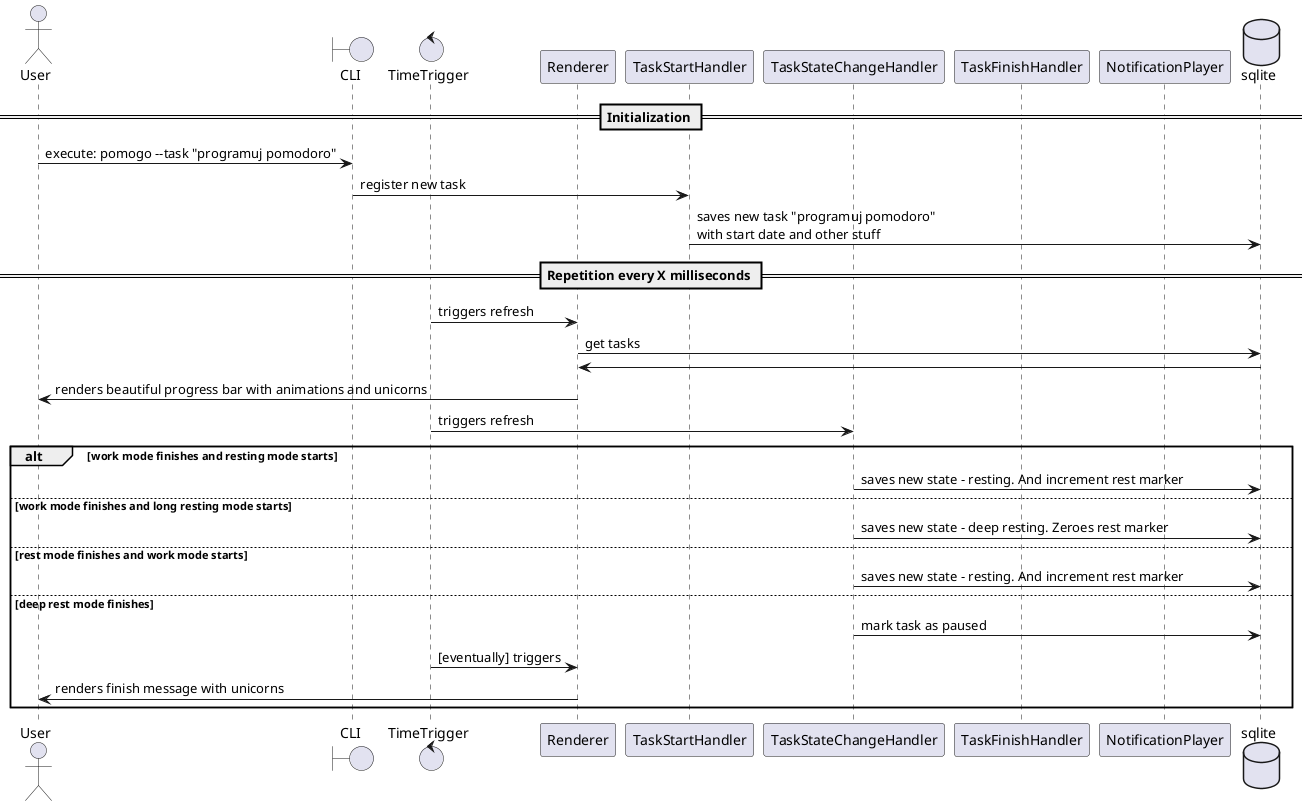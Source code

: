 @startuml
actor User
boundary CLI
control TimeTrigger
participant Renderer
participant TaskStartHandler
participant TaskStateChangeHandler
participant TaskFinishHandler
participant NotificationPlayer
database sqlite

== Initialization ==
User -> CLI: execute: pomogo --task "programuj pomodoro"
CLI -> TaskStartHandler: register new task
TaskStartHandler -> sqlite: saves new task "programuj pomodoro"\nwith start date and other stuff

== Repetition every X milliseconds ==
TimeTrigger -> Renderer: triggers refresh
Renderer -> sqlite: get tasks
sqlite -> Renderer
Renderer -> User: renders beautiful progress bar with animations and unicorns

TimeTrigger -> TaskStateChangeHandler: triggers refresh

alt work mode finishes and resting mode starts
    TaskStateChangeHandler -> sqlite: saves new state - resting. And increment rest marker
else work mode finishes and long resting mode starts
    TaskStateChangeHandler -> sqlite: saves new state - deep resting. Zeroes rest marker
else rest mode finishes and work mode starts
    TaskStateChangeHandler -> sqlite: saves new state - resting. And increment rest marker
else deep rest mode finishes
    TaskStateChangeHandler -> sqlite: mark task as paused
    TimeTrigger -> Renderer: [eventually] triggers
    Renderer -> User: renders finish message with unicorns
end

@enduml
